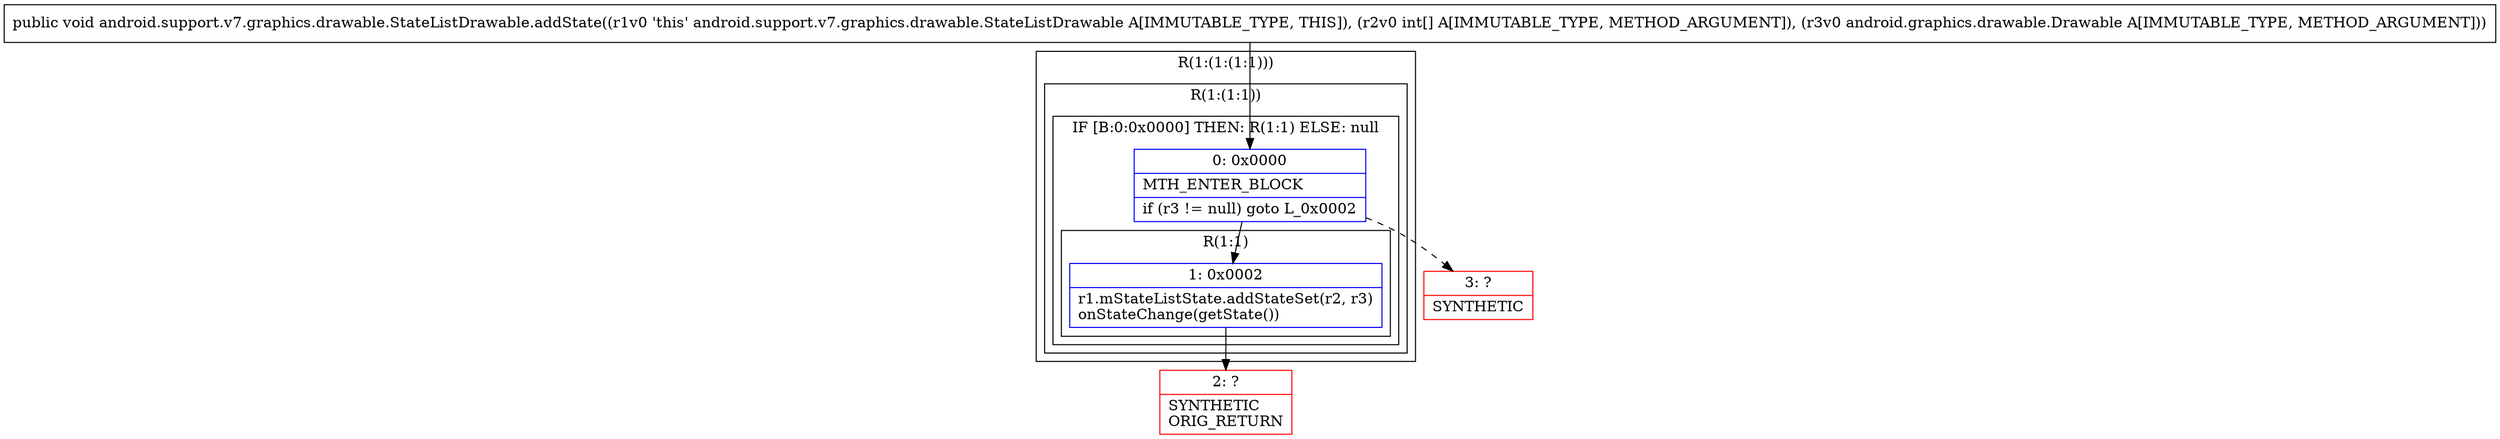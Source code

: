 digraph "CFG forandroid.support.v7.graphics.drawable.StateListDrawable.addState([ILandroid\/graphics\/drawable\/Drawable;)V" {
subgraph cluster_Region_205820454 {
label = "R(1:(1:(1:1)))";
node [shape=record,color=blue];
subgraph cluster_Region_895988853 {
label = "R(1:(1:1))";
node [shape=record,color=blue];
subgraph cluster_IfRegion_213263194 {
label = "IF [B:0:0x0000] THEN: R(1:1) ELSE: null";
node [shape=record,color=blue];
Node_0 [shape=record,label="{0\:\ 0x0000|MTH_ENTER_BLOCK\l|if (r3 != null) goto L_0x0002\l}"];
subgraph cluster_Region_434356180 {
label = "R(1:1)";
node [shape=record,color=blue];
Node_1 [shape=record,label="{1\:\ 0x0002|r1.mStateListState.addStateSet(r2, r3)\lonStateChange(getState())\l}"];
}
}
}
}
Node_2 [shape=record,color=red,label="{2\:\ ?|SYNTHETIC\lORIG_RETURN\l}"];
Node_3 [shape=record,color=red,label="{3\:\ ?|SYNTHETIC\l}"];
MethodNode[shape=record,label="{public void android.support.v7.graphics.drawable.StateListDrawable.addState((r1v0 'this' android.support.v7.graphics.drawable.StateListDrawable A[IMMUTABLE_TYPE, THIS]), (r2v0 int[] A[IMMUTABLE_TYPE, METHOD_ARGUMENT]), (r3v0 android.graphics.drawable.Drawable A[IMMUTABLE_TYPE, METHOD_ARGUMENT])) }"];
MethodNode -> Node_0;
Node_0 -> Node_1;
Node_0 -> Node_3[style=dashed];
Node_1 -> Node_2;
}

